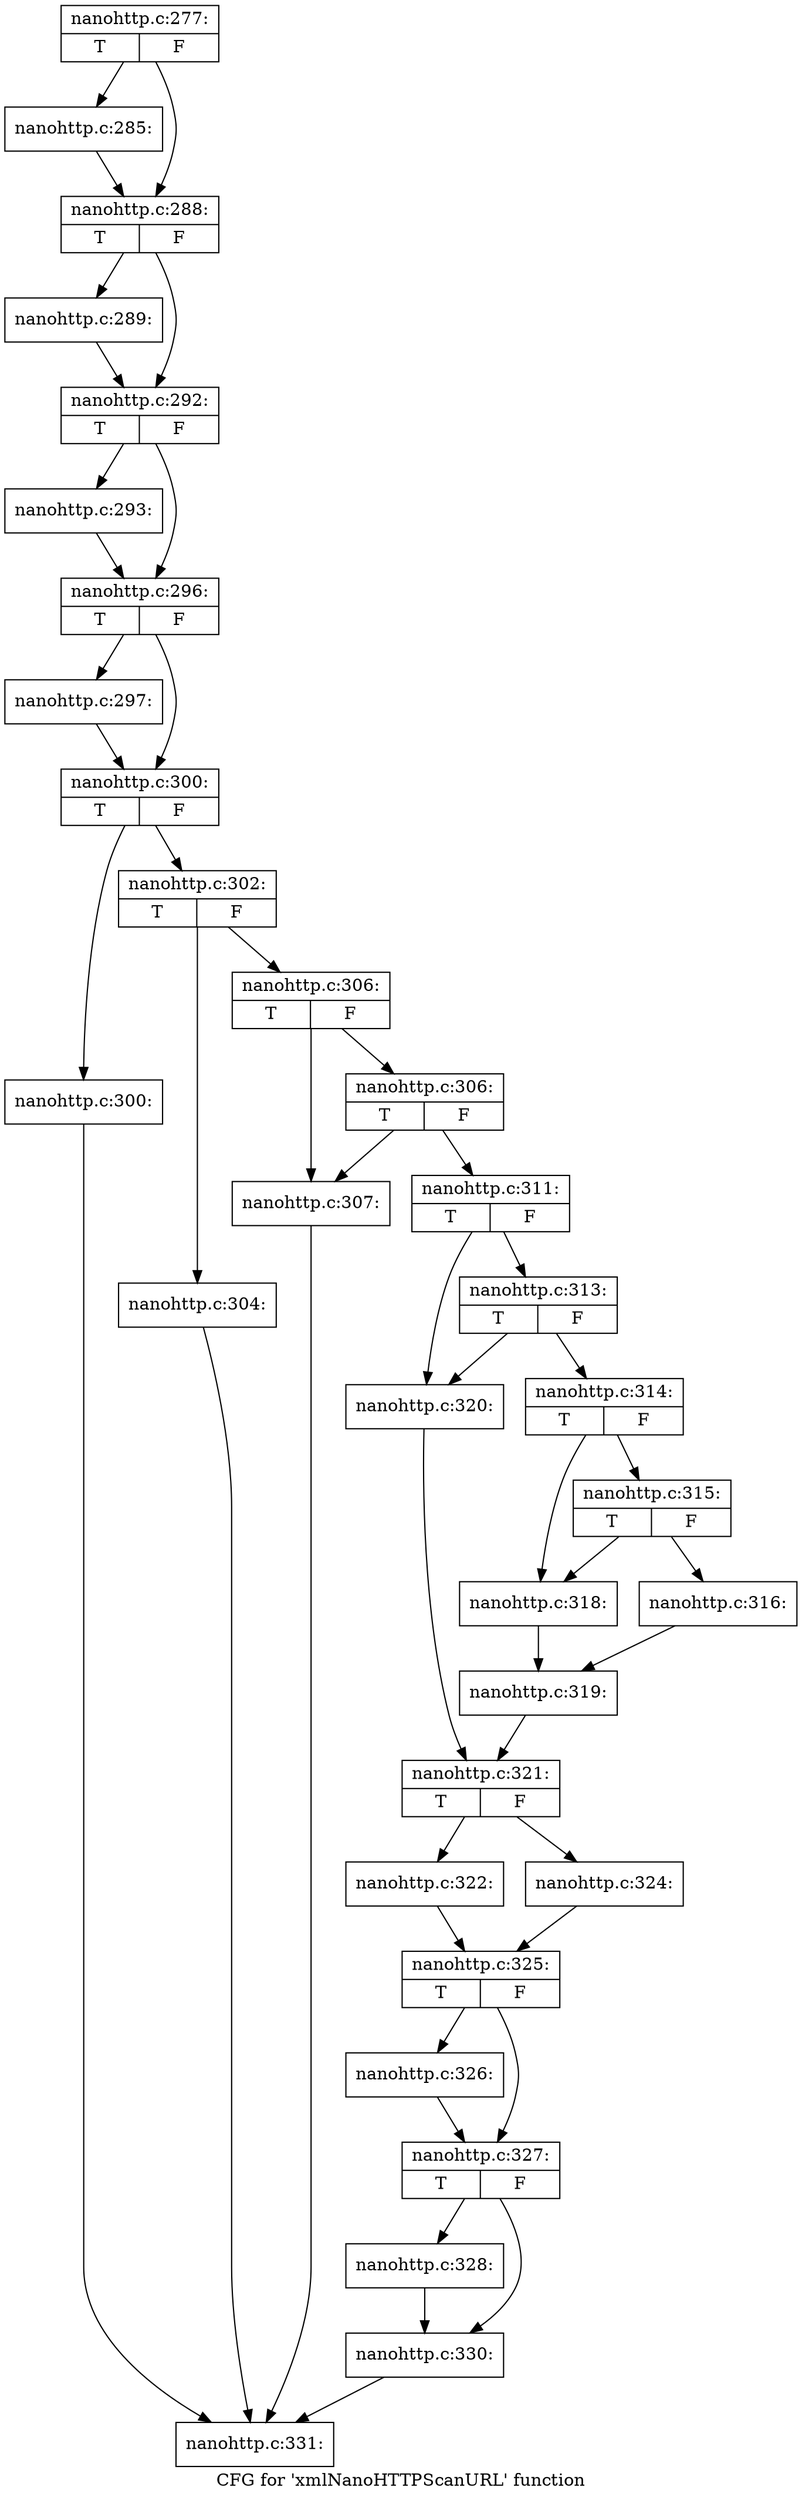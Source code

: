 digraph "CFG for 'xmlNanoHTTPScanURL' function" {
	label="CFG for 'xmlNanoHTTPScanURL' function";

	Node0x445fa00 [shape=record,label="{nanohttp.c:277:|{<s0>T|<s1>F}}"];
	Node0x445fa00 -> Node0x44606f0;
	Node0x445fa00 -> Node0x4460740;
	Node0x44606f0 [shape=record,label="{nanohttp.c:285:}"];
	Node0x44606f0 -> Node0x4460740;
	Node0x4460740 [shape=record,label="{nanohttp.c:288:|{<s0>T|<s1>F}}"];
	Node0x4460740 -> Node0x44611e0;
	Node0x4460740 -> Node0x4461230;
	Node0x44611e0 [shape=record,label="{nanohttp.c:289:}"];
	Node0x44611e0 -> Node0x4461230;
	Node0x4461230 [shape=record,label="{nanohttp.c:292:|{<s0>T|<s1>F}}"];
	Node0x4461230 -> Node0x4461cd0;
	Node0x4461230 -> Node0x4461d20;
	Node0x4461cd0 [shape=record,label="{nanohttp.c:293:}"];
	Node0x4461cd0 -> Node0x4461d20;
	Node0x4461d20 [shape=record,label="{nanohttp.c:296:|{<s0>T|<s1>F}}"];
	Node0x4461d20 -> Node0x44627c0;
	Node0x4461d20 -> Node0x4462810;
	Node0x44627c0 [shape=record,label="{nanohttp.c:297:}"];
	Node0x44627c0 -> Node0x4462810;
	Node0x4462810 [shape=record,label="{nanohttp.c:300:|{<s0>T|<s1>F}}"];
	Node0x4462810 -> Node0x44632b0;
	Node0x4462810 -> Node0x4463300;
	Node0x44632b0 [shape=record,label="{nanohttp.c:300:}"];
	Node0x44632b0 -> Node0x445fd30;
	Node0x4463300 [shape=record,label="{nanohttp.c:302:|{<s0>T|<s1>F}}"];
	Node0x4463300 -> Node0x4463920;
	Node0x4463300 -> Node0x4463970;
	Node0x4463920 [shape=record,label="{nanohttp.c:304:}"];
	Node0x4463920 -> Node0x445fd30;
	Node0x4463970 [shape=record,label="{nanohttp.c:306:|{<s0>T|<s1>F}}"];
	Node0x4463970 -> Node0x4463d20;
	Node0x4463970 -> Node0x4463dc0;
	Node0x4463dc0 [shape=record,label="{nanohttp.c:306:|{<s0>T|<s1>F}}"];
	Node0x4463dc0 -> Node0x4463d20;
	Node0x4463dc0 -> Node0x4463d70;
	Node0x4463d20 [shape=record,label="{nanohttp.c:307:}"];
	Node0x4463d20 -> Node0x445fd30;
	Node0x4463d70 [shape=record,label="{nanohttp.c:311:|{<s0>T|<s1>F}}"];
	Node0x4463d70 -> Node0x4464e30;
	Node0x4463d70 -> Node0x4464de0;
	Node0x4464e30 [shape=record,label="{nanohttp.c:313:|{<s0>T|<s1>F}}"];
	Node0x4464e30 -> Node0x4464d40;
	Node0x4464e30 -> Node0x4464de0;
	Node0x4464d40 [shape=record,label="{nanohttp.c:314:|{<s0>T|<s1>F}}"];
	Node0x4464d40 -> Node0x4465c00;
	Node0x4464d40 -> Node0x4465bb0;
	Node0x4465c00 [shape=record,label="{nanohttp.c:315:|{<s0>T|<s1>F}}"];
	Node0x4465c00 -> Node0x4465b10;
	Node0x4465c00 -> Node0x4465bb0;
	Node0x4465b10 [shape=record,label="{nanohttp.c:316:}"];
	Node0x4465b10 -> Node0x4465b60;
	Node0x4465bb0 [shape=record,label="{nanohttp.c:318:}"];
	Node0x4465bb0 -> Node0x4465b60;
	Node0x4465b60 [shape=record,label="{nanohttp.c:319:}"];
	Node0x4465b60 -> Node0x4464d90;
	Node0x4464de0 [shape=record,label="{nanohttp.c:320:}"];
	Node0x4464de0 -> Node0x4464d90;
	Node0x4464d90 [shape=record,label="{nanohttp.c:321:|{<s0>T|<s1>F}}"];
	Node0x4464d90 -> Node0x44672f0;
	Node0x4464d90 -> Node0x4466fc0;
	Node0x44672f0 [shape=record,label="{nanohttp.c:322:}"];
	Node0x44672f0 -> Node0x4466b30;
	Node0x4466fc0 [shape=record,label="{nanohttp.c:324:}"];
	Node0x4466fc0 -> Node0x4466b30;
	Node0x4466b30 [shape=record,label="{nanohttp.c:325:|{<s0>T|<s1>F}}"];
	Node0x4466b30 -> Node0x4468b70;
	Node0x4466b30 -> Node0x4468bc0;
	Node0x4468b70 [shape=record,label="{nanohttp.c:326:}"];
	Node0x4468b70 -> Node0x4468bc0;
	Node0x4468bc0 [shape=record,label="{nanohttp.c:327:|{<s0>T|<s1>F}}"];
	Node0x4468bc0 -> Node0x4469560;
	Node0x4468bc0 -> Node0x44695b0;
	Node0x4469560 [shape=record,label="{nanohttp.c:328:}"];
	Node0x4469560 -> Node0x44695b0;
	Node0x44695b0 [shape=record,label="{nanohttp.c:330:}"];
	Node0x44695b0 -> Node0x445fd30;
	Node0x445fd30 [shape=record,label="{nanohttp.c:331:}"];
}
